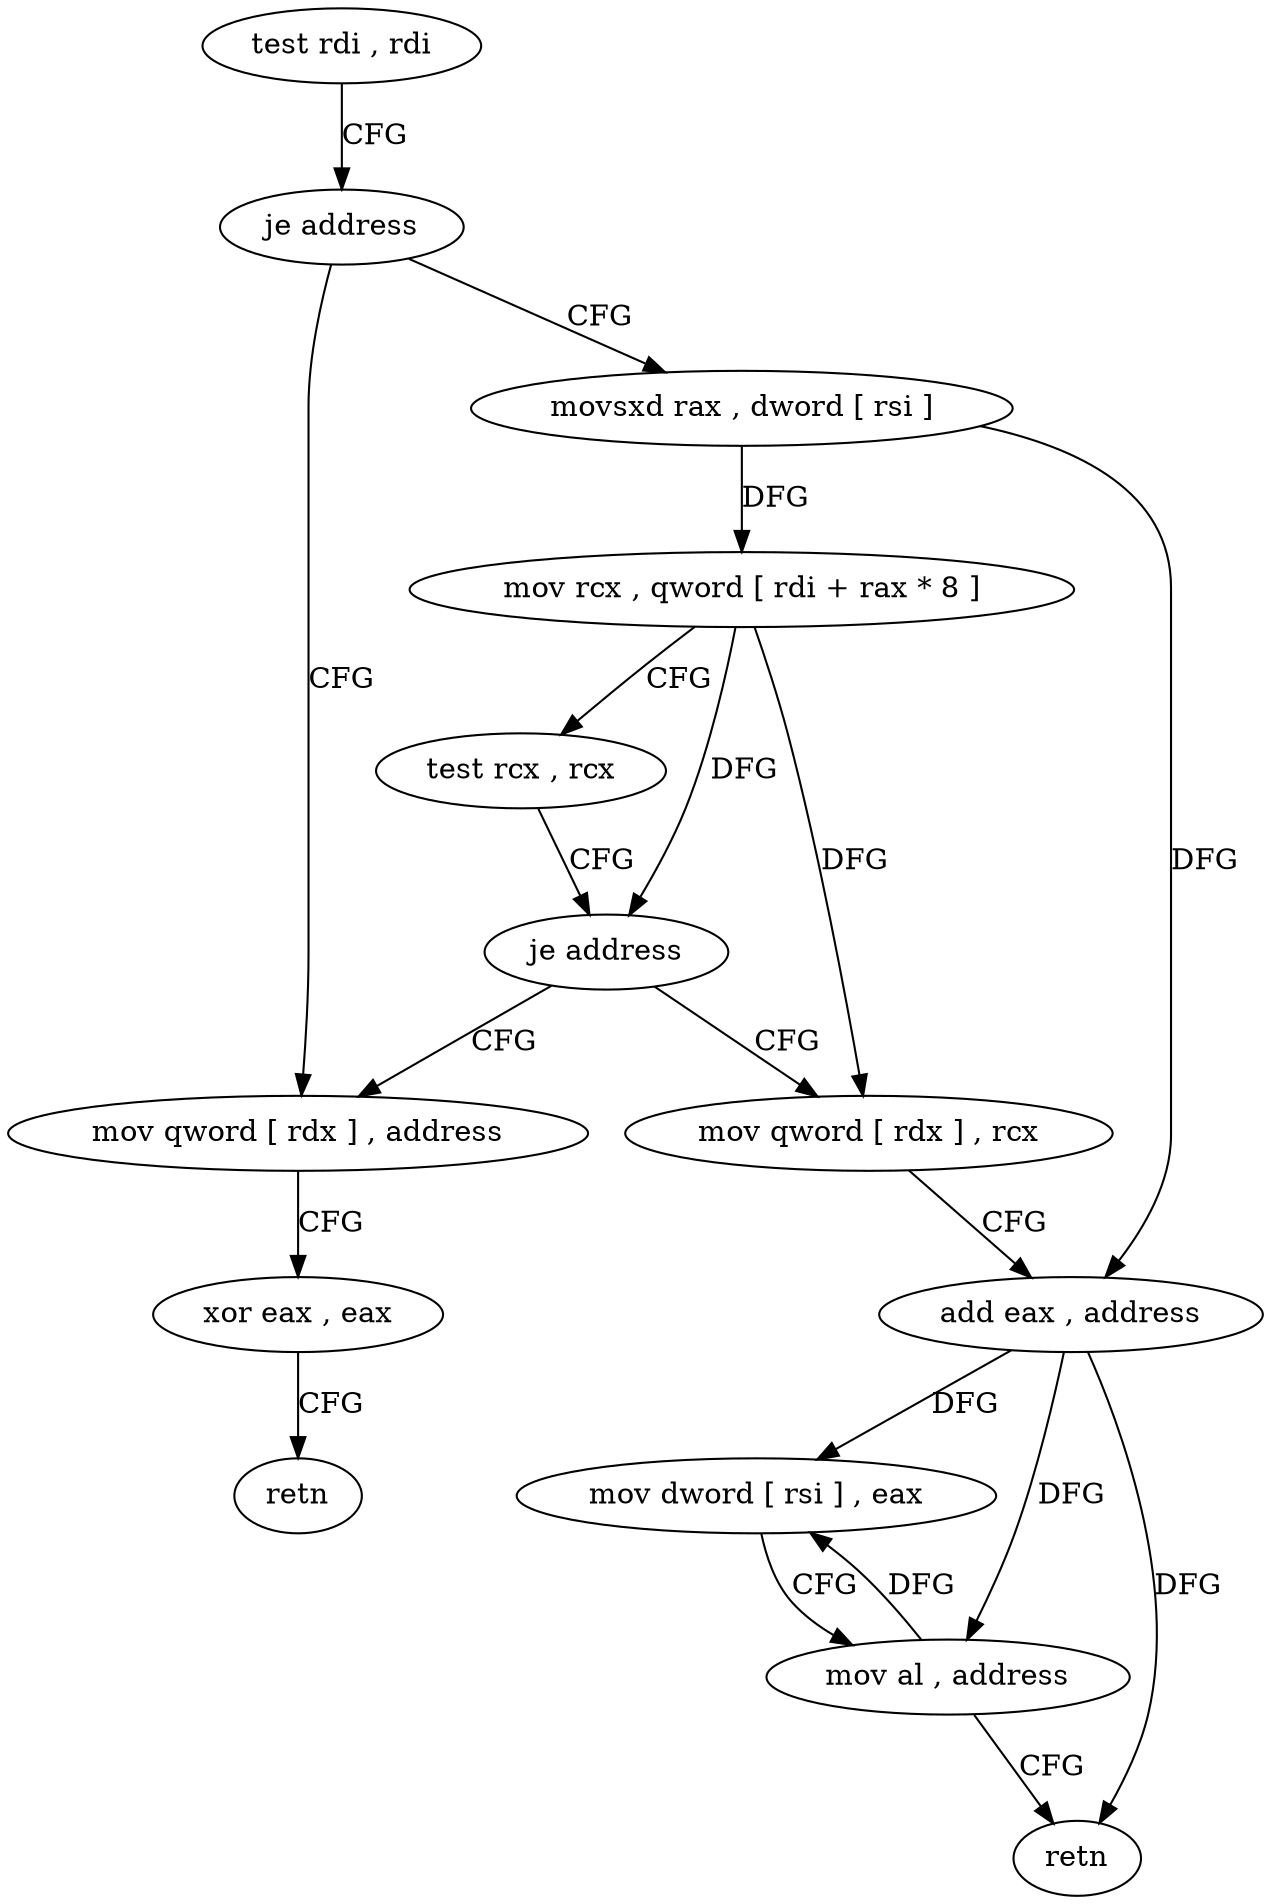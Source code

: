 digraph "func" {
"4246800" [label = "test rdi , rdi" ]
"4246803" [label = "je address" ]
"4246828" [label = "mov qword [ rdx ] , address" ]
"4246805" [label = "movsxd rax , dword [ rsi ]" ]
"4246835" [label = "xor eax , eax" ]
"4246837" [label = "retn" ]
"4246808" [label = "mov rcx , qword [ rdi + rax * 8 ]" ]
"4246812" [label = "test rcx , rcx" ]
"4246815" [label = "je address" ]
"4246817" [label = "mov qword [ rdx ] , rcx" ]
"4246820" [label = "add eax , address" ]
"4246823" [label = "mov dword [ rsi ] , eax" ]
"4246825" [label = "mov al , address" ]
"4246827" [label = "retn" ]
"4246800" -> "4246803" [ label = "CFG" ]
"4246803" -> "4246828" [ label = "CFG" ]
"4246803" -> "4246805" [ label = "CFG" ]
"4246828" -> "4246835" [ label = "CFG" ]
"4246805" -> "4246808" [ label = "DFG" ]
"4246805" -> "4246820" [ label = "DFG" ]
"4246835" -> "4246837" [ label = "CFG" ]
"4246808" -> "4246812" [ label = "CFG" ]
"4246808" -> "4246815" [ label = "DFG" ]
"4246808" -> "4246817" [ label = "DFG" ]
"4246812" -> "4246815" [ label = "CFG" ]
"4246815" -> "4246828" [ label = "CFG" ]
"4246815" -> "4246817" [ label = "CFG" ]
"4246817" -> "4246820" [ label = "CFG" ]
"4246820" -> "4246823" [ label = "DFG" ]
"4246820" -> "4246825" [ label = "DFG" ]
"4246820" -> "4246827" [ label = "DFG" ]
"4246823" -> "4246825" [ label = "CFG" ]
"4246825" -> "4246827" [ label = "CFG" ]
"4246825" -> "4246823" [ label = "DFG" ]
}
